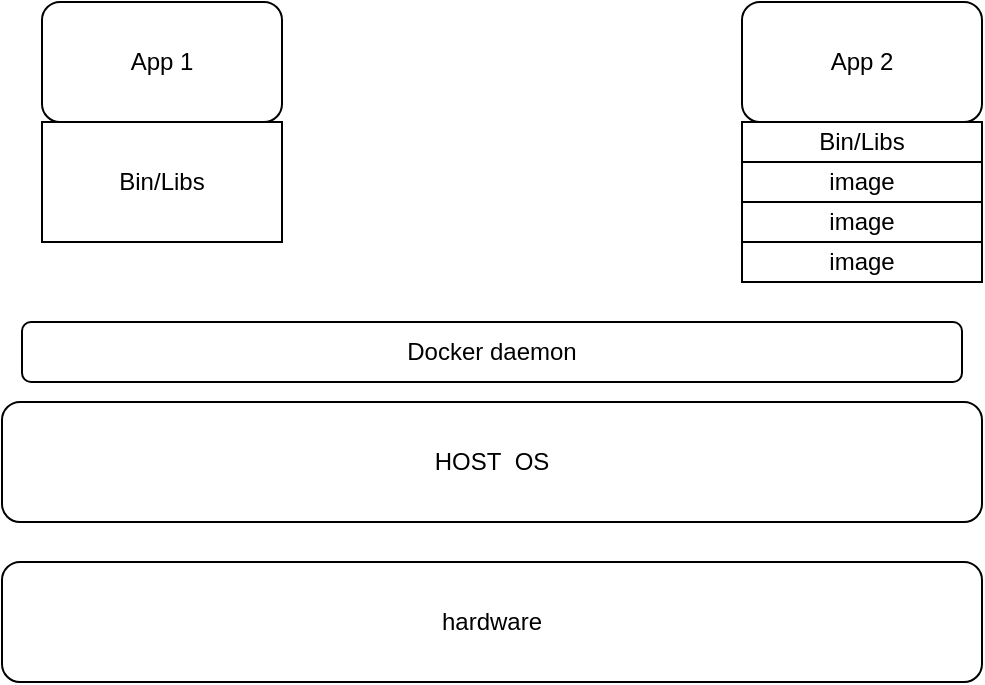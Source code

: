 <mxfile version="13.6.5" type="github">
  <diagram id="EJmdpYaehnNbIZeYtb2u" name="Page-1">
    <mxGraphModel dx="1422" dy="882" grid="1" gridSize="10" guides="1" tooltips="1" connect="1" arrows="1" fold="1" page="1" pageScale="1" pageWidth="850" pageHeight="1100" math="0" shadow="0">
      <root>
        <mxCell id="0" />
        <mxCell id="1" parent="0" />
        <mxCell id="CWz5suc1rSdu7Rf-RqJa-2" value="hardware" style="rounded=1;whiteSpace=wrap;html=1;" vertex="1" parent="1">
          <mxGeometry x="210" y="740" width="490" height="60" as="geometry" />
        </mxCell>
        <mxCell id="CWz5suc1rSdu7Rf-RqJa-3" value="HOST&amp;nbsp; OS" style="rounded=1;whiteSpace=wrap;html=1;" vertex="1" parent="1">
          <mxGeometry x="210" y="660" width="490" height="60" as="geometry" />
        </mxCell>
        <mxCell id="CWz5suc1rSdu7Rf-RqJa-5" value="App 1" style="rounded=1;whiteSpace=wrap;html=1;" vertex="1" parent="1">
          <mxGeometry x="230" y="460" width="120" height="60" as="geometry" />
        </mxCell>
        <mxCell id="CWz5suc1rSdu7Rf-RqJa-7" value="App 2" style="rounded=1;whiteSpace=wrap;html=1;" vertex="1" parent="1">
          <mxGeometry x="580" y="460" width="120" height="60" as="geometry" />
        </mxCell>
        <mxCell id="CWz5suc1rSdu7Rf-RqJa-10" value="Docker daemon" style="rounded=1;whiteSpace=wrap;html=1;" vertex="1" parent="1">
          <mxGeometry x="220" y="620" width="470" height="30" as="geometry" />
        </mxCell>
        <mxCell id="CWz5suc1rSdu7Rf-RqJa-11" value="Bin/Libs" style="rounded=0;whiteSpace=wrap;html=1;" vertex="1" parent="1">
          <mxGeometry x="230" y="520" width="120" height="60" as="geometry" />
        </mxCell>
        <mxCell id="CWz5suc1rSdu7Rf-RqJa-12" value="image" style="rounded=0;whiteSpace=wrap;html=1;" vertex="1" parent="1">
          <mxGeometry x="580" y="540" width="120" height="20" as="geometry" />
        </mxCell>
        <mxCell id="CWz5suc1rSdu7Rf-RqJa-14" value="Bin/Libs" style="rounded=0;whiteSpace=wrap;html=1;" vertex="1" parent="1">
          <mxGeometry x="580" y="520" width="120" height="20" as="geometry" />
        </mxCell>
        <mxCell id="CWz5suc1rSdu7Rf-RqJa-15" value="image" style="rounded=0;whiteSpace=wrap;html=1;" vertex="1" parent="1">
          <mxGeometry x="580" y="560" width="120" height="20" as="geometry" />
        </mxCell>
        <mxCell id="CWz5suc1rSdu7Rf-RqJa-16" value="image" style="rounded=0;whiteSpace=wrap;html=1;" vertex="1" parent="1">
          <mxGeometry x="580" y="580" width="120" height="20" as="geometry" />
        </mxCell>
      </root>
    </mxGraphModel>
  </diagram>
</mxfile>
